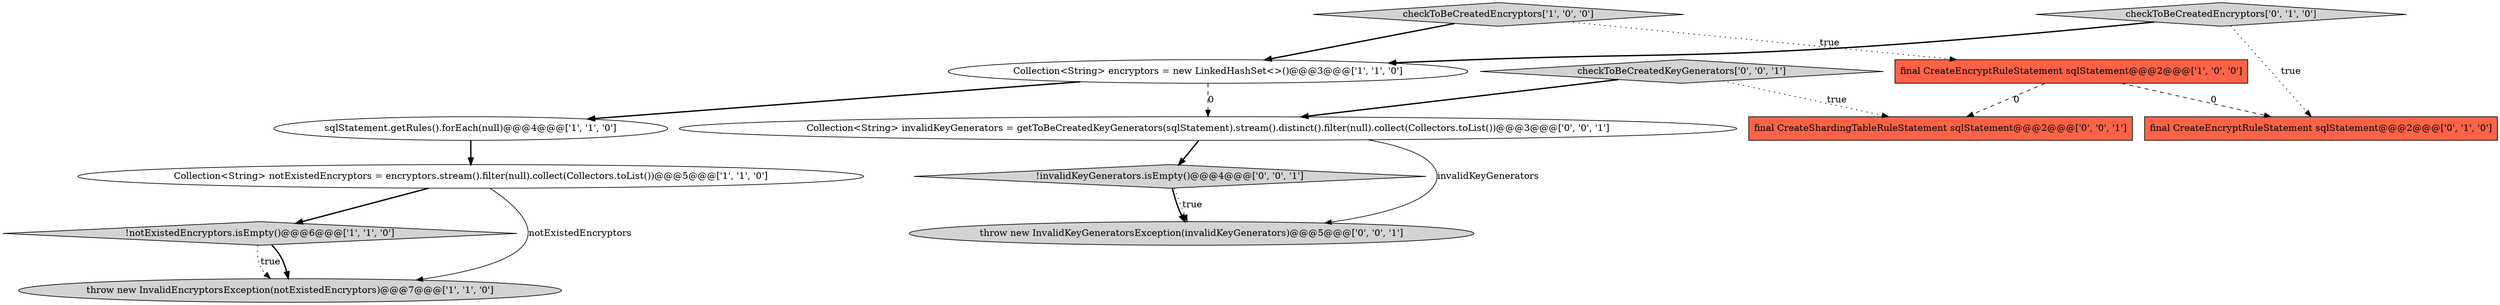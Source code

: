 digraph {
9 [style = filled, label = "throw new InvalidKeyGeneratorsException(invalidKeyGenerators)@@@5@@@['0', '0', '1']", fillcolor = lightgray, shape = ellipse image = "AAA0AAABBB3BBB"];
10 [style = filled, label = "checkToBeCreatedKeyGenerators['0', '0', '1']", fillcolor = lightgray, shape = diamond image = "AAA0AAABBB3BBB"];
11 [style = filled, label = "Collection<String> invalidKeyGenerators = getToBeCreatedKeyGenerators(sqlStatement).stream().distinct().filter(null).collect(Collectors.toList())@@@3@@@['0', '0', '1']", fillcolor = white, shape = ellipse image = "AAA0AAABBB3BBB"];
7 [style = filled, label = "final CreateEncryptRuleStatement sqlStatement@@@2@@@['0', '1', '0']", fillcolor = tomato, shape = box image = "AAA1AAABBB2BBB"];
8 [style = filled, label = "checkToBeCreatedEncryptors['0', '1', '0']", fillcolor = lightgray, shape = diamond image = "AAA0AAABBB2BBB"];
13 [style = filled, label = "final CreateShardingTableRuleStatement sqlStatement@@@2@@@['0', '0', '1']", fillcolor = tomato, shape = box image = "AAA0AAABBB3BBB"];
1 [style = filled, label = "final CreateEncryptRuleStatement sqlStatement@@@2@@@['1', '0', '0']", fillcolor = tomato, shape = box image = "AAA1AAABBB1BBB"];
0 [style = filled, label = "sqlStatement.getRules().forEach(null)@@@4@@@['1', '1', '0']", fillcolor = white, shape = ellipse image = "AAA0AAABBB1BBB"];
2 [style = filled, label = "Collection<String> notExistedEncryptors = encryptors.stream().filter(null).collect(Collectors.toList())@@@5@@@['1', '1', '0']", fillcolor = white, shape = ellipse image = "AAA0AAABBB1BBB"];
3 [style = filled, label = "checkToBeCreatedEncryptors['1', '0', '0']", fillcolor = lightgray, shape = diamond image = "AAA0AAABBB1BBB"];
5 [style = filled, label = "!notExistedEncryptors.isEmpty()@@@6@@@['1', '1', '0']", fillcolor = lightgray, shape = diamond image = "AAA0AAABBB1BBB"];
6 [style = filled, label = "throw new InvalidEncryptorsException(notExistedEncryptors)@@@7@@@['1', '1', '0']", fillcolor = lightgray, shape = ellipse image = "AAA0AAABBB1BBB"];
12 [style = filled, label = "!invalidKeyGenerators.isEmpty()@@@4@@@['0', '0', '1']", fillcolor = lightgray, shape = diamond image = "AAA0AAABBB3BBB"];
4 [style = filled, label = "Collection<String> encryptors = new LinkedHashSet<>()@@@3@@@['1', '1', '0']", fillcolor = white, shape = ellipse image = "AAA0AAABBB1BBB"];
5->6 [style = dotted, label="true"];
8->7 [style = dotted, label="true"];
11->12 [style = bold, label=""];
0->2 [style = bold, label=""];
8->4 [style = bold, label=""];
2->6 [style = solid, label="notExistedEncryptors"];
5->6 [style = bold, label=""];
1->7 [style = dashed, label="0"];
10->13 [style = dotted, label="true"];
4->11 [style = dashed, label="0"];
12->9 [style = bold, label=""];
3->4 [style = bold, label=""];
3->1 [style = dotted, label="true"];
11->9 [style = solid, label="invalidKeyGenerators"];
4->0 [style = bold, label=""];
2->5 [style = bold, label=""];
12->9 [style = dotted, label="true"];
10->11 [style = bold, label=""];
1->13 [style = dashed, label="0"];
}

